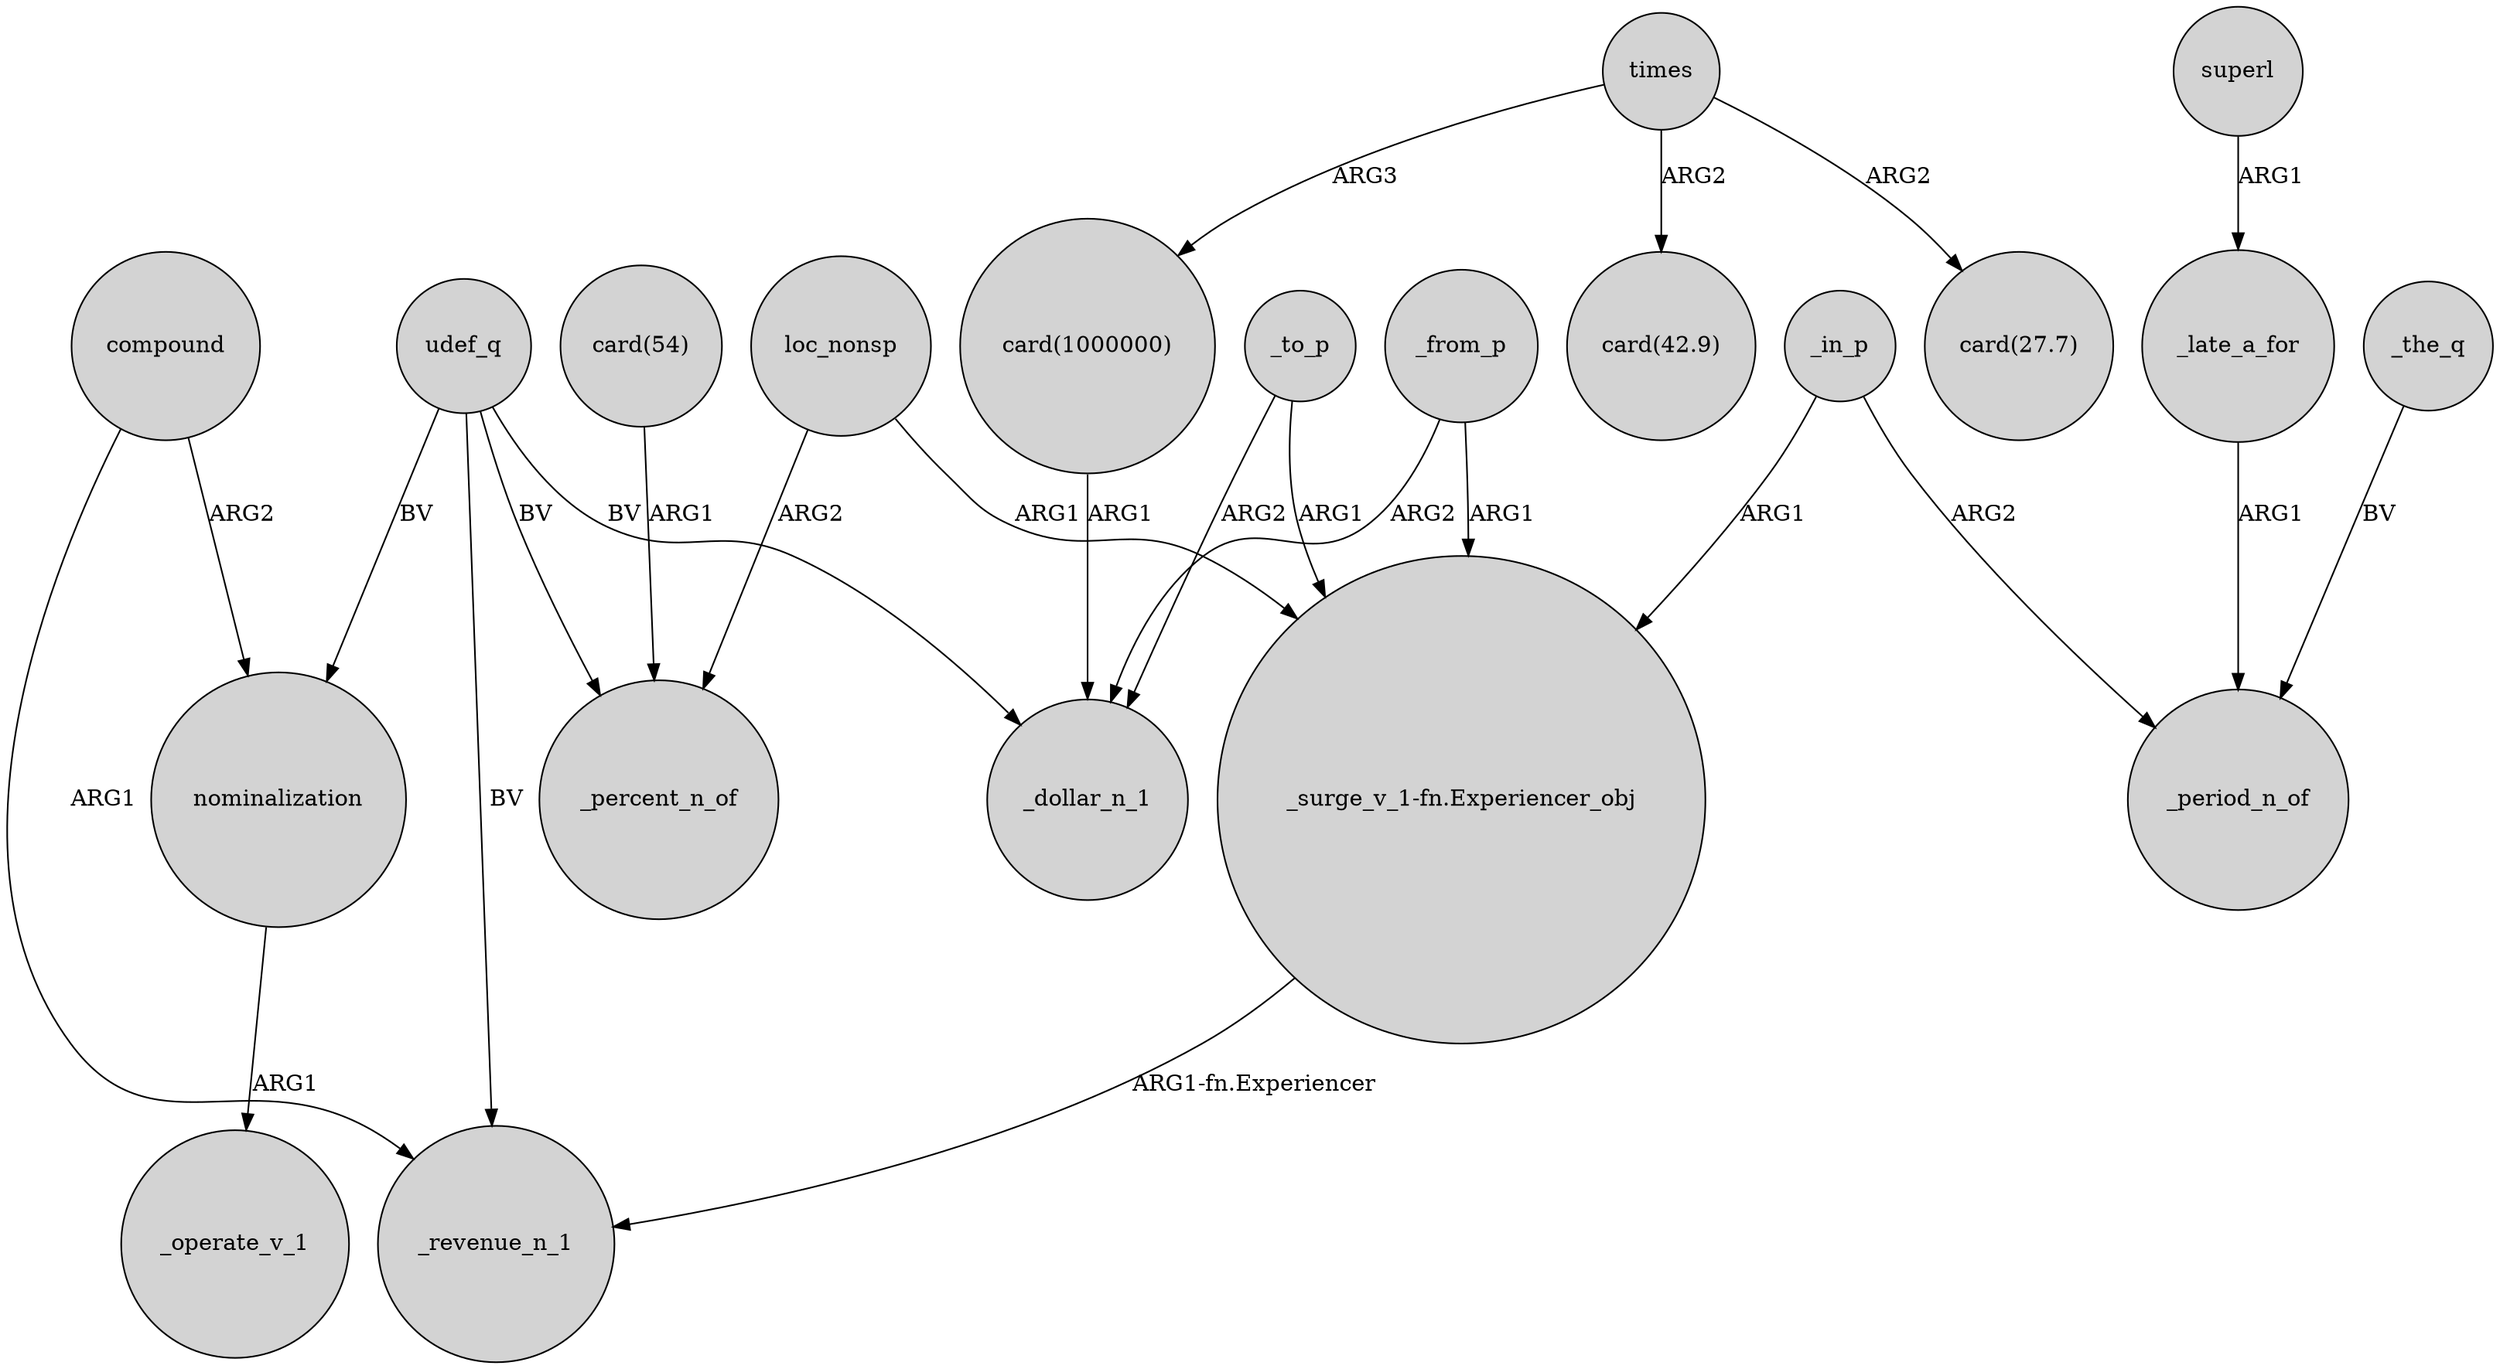 digraph {
	node [shape=circle style=filled]
	loc_nonsp -> "_surge_v_1-fn.Experiencer_obj" [label=ARG1]
	"card(54)" -> _percent_n_of [label=ARG1]
	times -> "card(42.9)" [label=ARG2]
	_in_p -> _period_n_of [label=ARG2]
	udef_q -> nominalization [label=BV]
	superl -> _late_a_for [label=ARG1]
	nominalization -> _operate_v_1 [label=ARG1]
	times -> "card(1000000)" [label=ARG3]
	"_surge_v_1-fn.Experiencer_obj" -> _revenue_n_1 [label="ARG1-fn.Experiencer"]
	_to_p -> _dollar_n_1 [label=ARG2]
	udef_q -> _revenue_n_1 [label=BV]
	compound -> nominalization [label=ARG2]
	times -> "card(27.7)" [label=ARG2]
	_to_p -> "_surge_v_1-fn.Experiencer_obj" [label=ARG1]
	udef_q -> _percent_n_of [label=BV]
	_late_a_for -> _period_n_of [label=ARG1]
	udef_q -> _dollar_n_1 [label=BV]
	"card(1000000)" -> _dollar_n_1 [label=ARG1]
	_from_p -> "_surge_v_1-fn.Experiencer_obj" [label=ARG1]
	_the_q -> _period_n_of [label=BV]
	compound -> _revenue_n_1 [label=ARG1]
	_from_p -> _dollar_n_1 [label=ARG2]
	_in_p -> "_surge_v_1-fn.Experiencer_obj" [label=ARG1]
	loc_nonsp -> _percent_n_of [label=ARG2]
}
